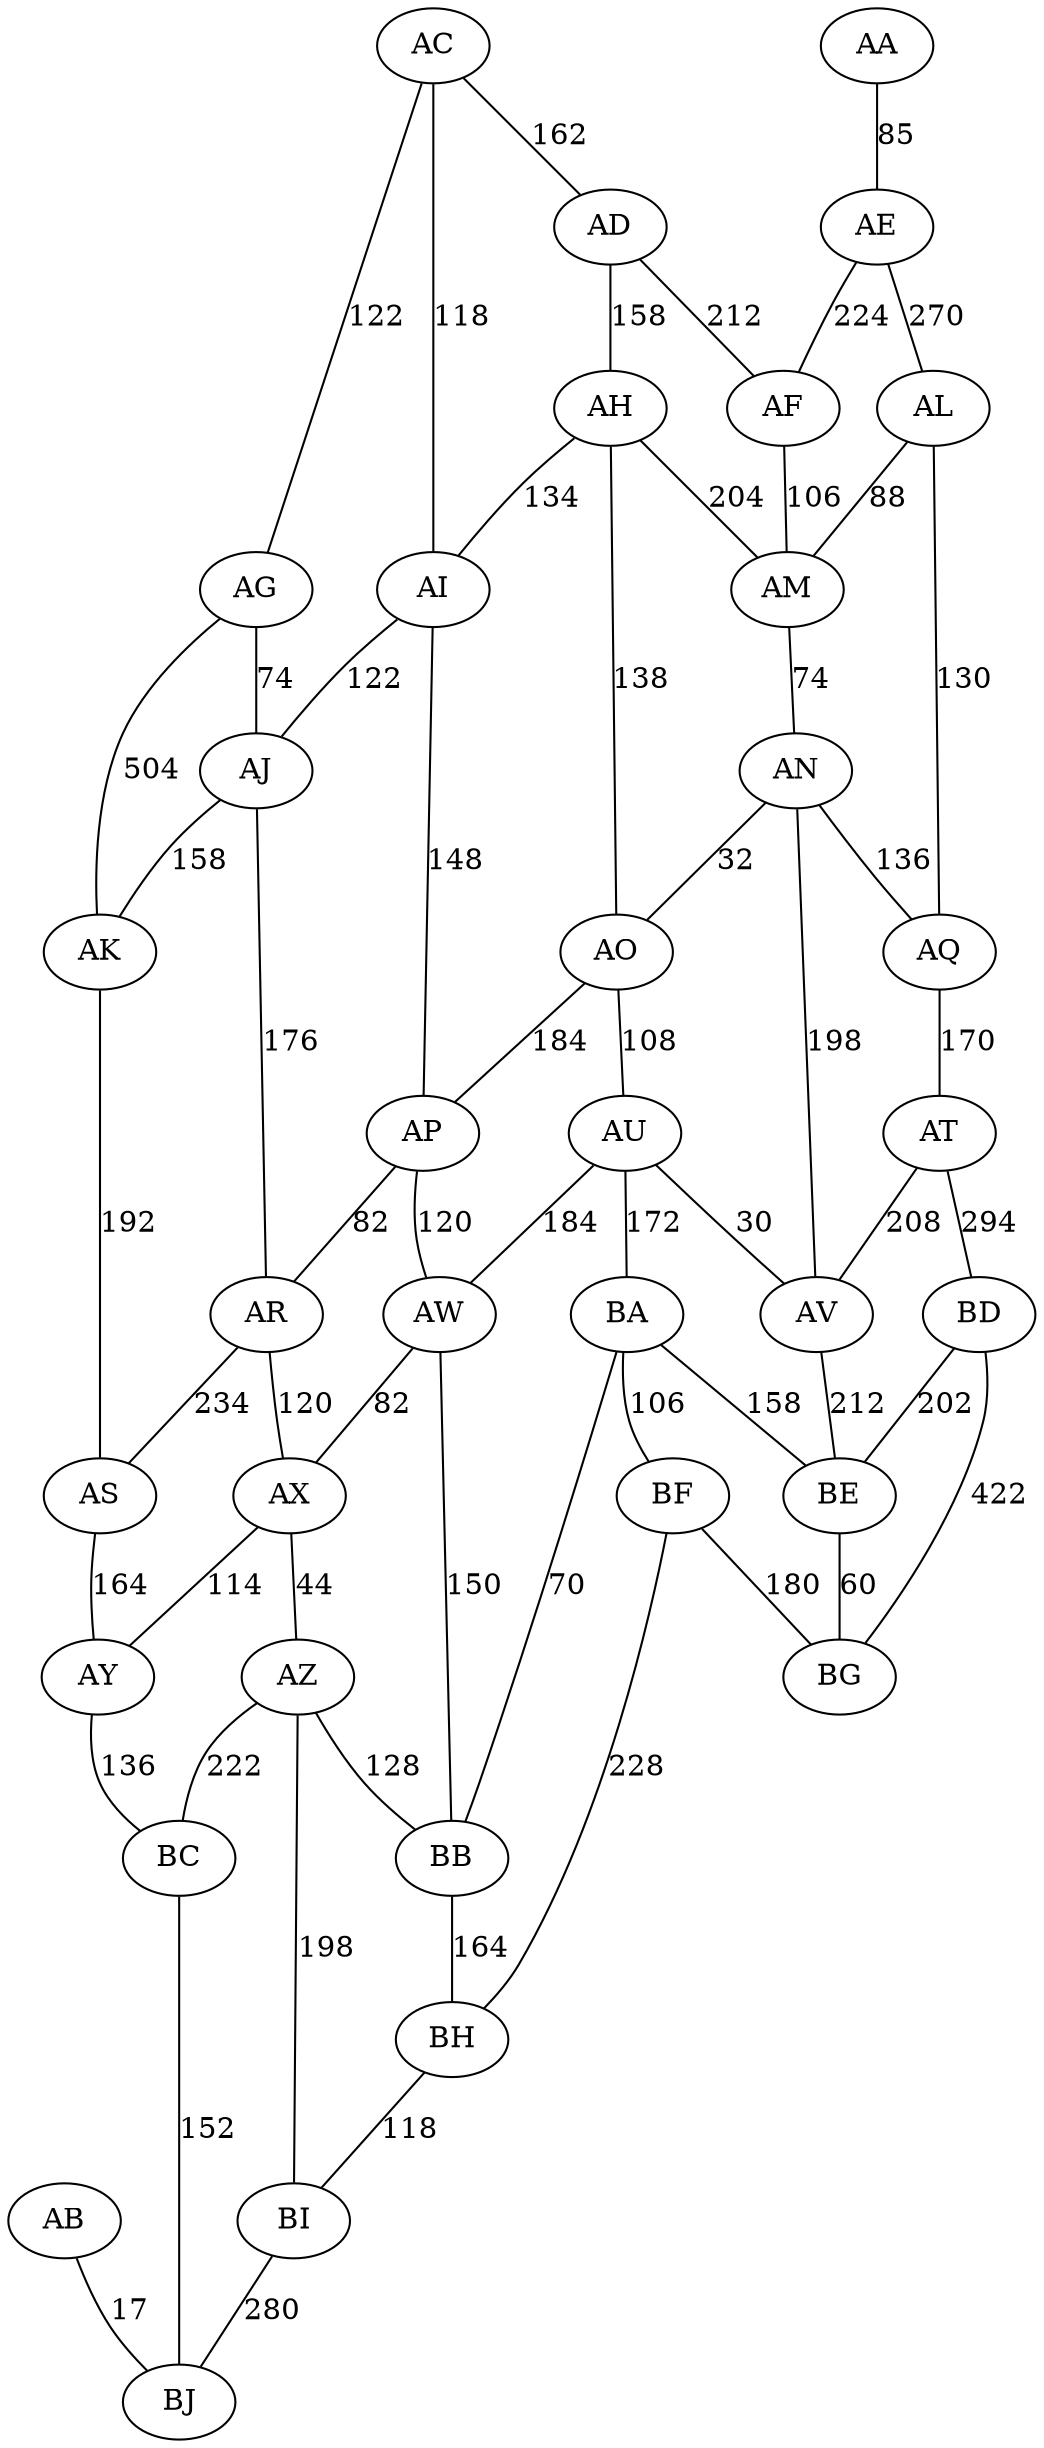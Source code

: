 graph {
AA -- AE [label= 85]
AB -- BJ [label= 17]
AC -- AI [label= 118]
AC -- AG [label= 122]
AC -- AD [label= 162]
AD -- AH [label= 158]
AD -- AF [label= 212]
AE -- AL [label= 270]
AE -- AF [label= 224]
AF -- AM [label= 106]
AG -- AJ [label= 74]
AG -- AK [label= 504]
AH -- AO [label= 138]
AH -- AI [label= 134]
AH -- AM [label= 204]
AI -- AP [label= 148]
AI -- AJ [label= 122]
AJ -- AR [label= 176]
AJ -- AK [label= 158]
AK -- AS [label= 192]
AL -- AQ [label= 130]
AL -- AM [label= 88]
AM -- AN [label= 74]
AN -- AV [label= 198]
AN -- AO [label= 32]
AN -- AQ [label= 136]
AO -- AU [label= 108]
AO -- AP [label= 184]
AP -- AW [label= 120]
AP -- AR [label= 82]
AQ -- AT [label= 170]
AR -- AX [label= 120]
AR -- AS [label= 234]
AS -- AY [label= 164]
AT -- BD [label= 294]
AT -- AV [label= 208]
AU -- BA [label= 172]
AU -- AW [label= 184]
AU -- AV [label= 30]
AV -- BE [label= 212]
AW -- BB [label= 150]
AW -- AX [label= 82]
AX -- AZ [label= 44]
AX -- AY [label= 114]
AY -- BC [label= 136]
AZ -- BI [label= 198]
AZ -- BC [label= 222]
AZ -- BB [label= 128]
BA -- BF [label= 106]
BA -- BB [label= 70]
BA -- BE [label= 158]
BB -- BH [label= 164]
BC -- BJ [label= 152]
BD -- BG [label= 422]
BD -- BE [label= 202]
BE -- BG [label= 60]
BF -- BH [label= 228]
BF -- BG [label= 180]
BH -- BI [label= 118]
BI -- BJ [label= 280]
}
